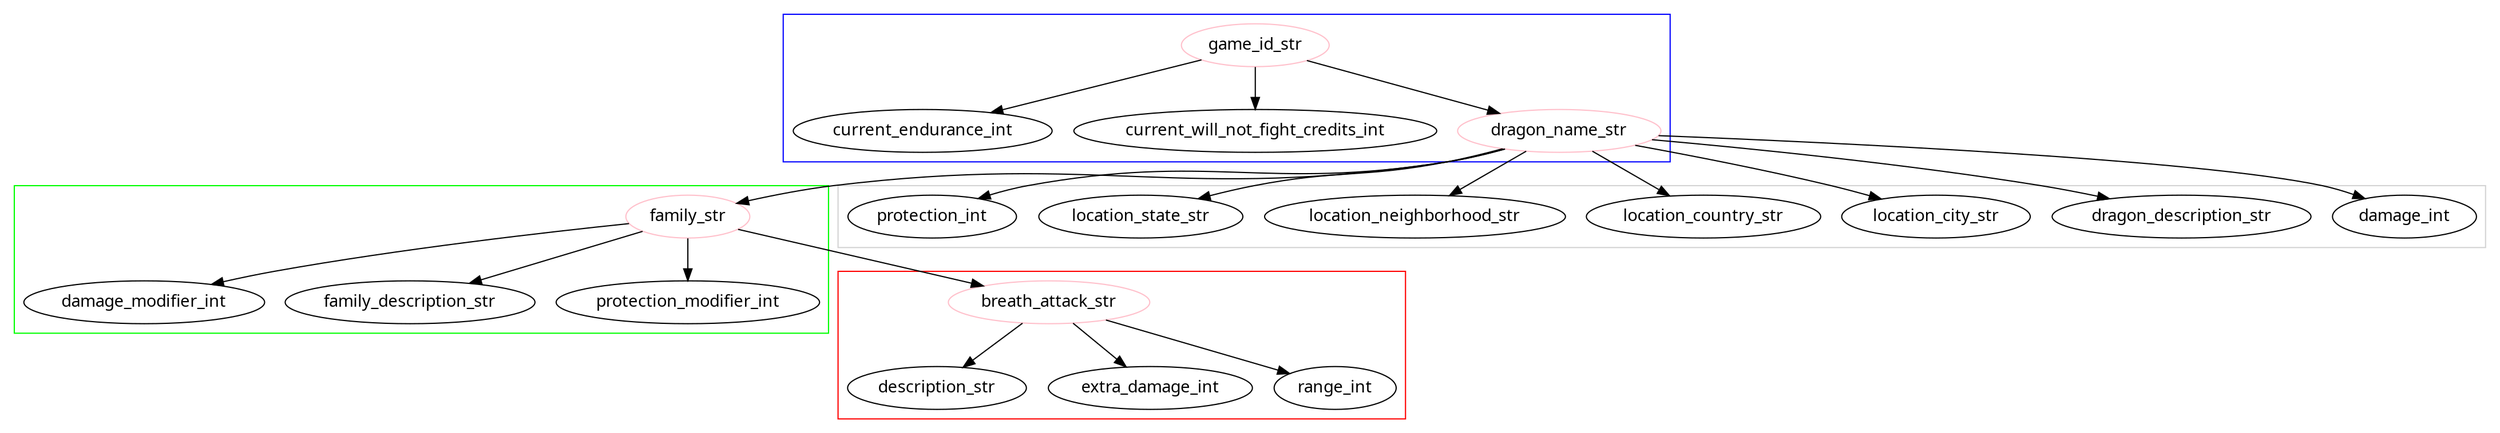 digraph G {
        graph [fontname = "Handlee"];
        node [fontname = "Handlee"];
        edge [fontname = "Handlee"];
        subgraph cluster_current_power {
                color=blue;
                "game_id_str" [color=pink];
                "game_id_str" -> {
                        "current_endurance_int"
                        "current_will_not_fight_credits_int"
                        "dragon_name_str"
                }
        }
        subgraph cluster_bonus_attack {
                color=red;
                "breath_attack_str" [color=pink];
                "breath_attack_str" -> {
                        "description_str"
                        "extra_damage_int"
                        "range_int"
                }
        }
        subgraph cluster_family {
                color=green;
                "family_str" [color=pink];
                "family_str" -> {
                        "breath_attack_str"
                        "damage_modifier_int"
                        "family_description_str"
                        "protection_modifier_int"
                }
        }
        subgraph cluster_stats {
                color=lightgrey;
                "dragon_name_str" [color=pink];
                "dragon_name_str" -> {
                        "damage_int"
                        "dragon_description_str"
                        "family_str"
                        "location_city_str"
                        "location_country_str"
                        "location_neighborhood_str"
                        "location_state_str"
                        "protection_int"
                }
        }
}
